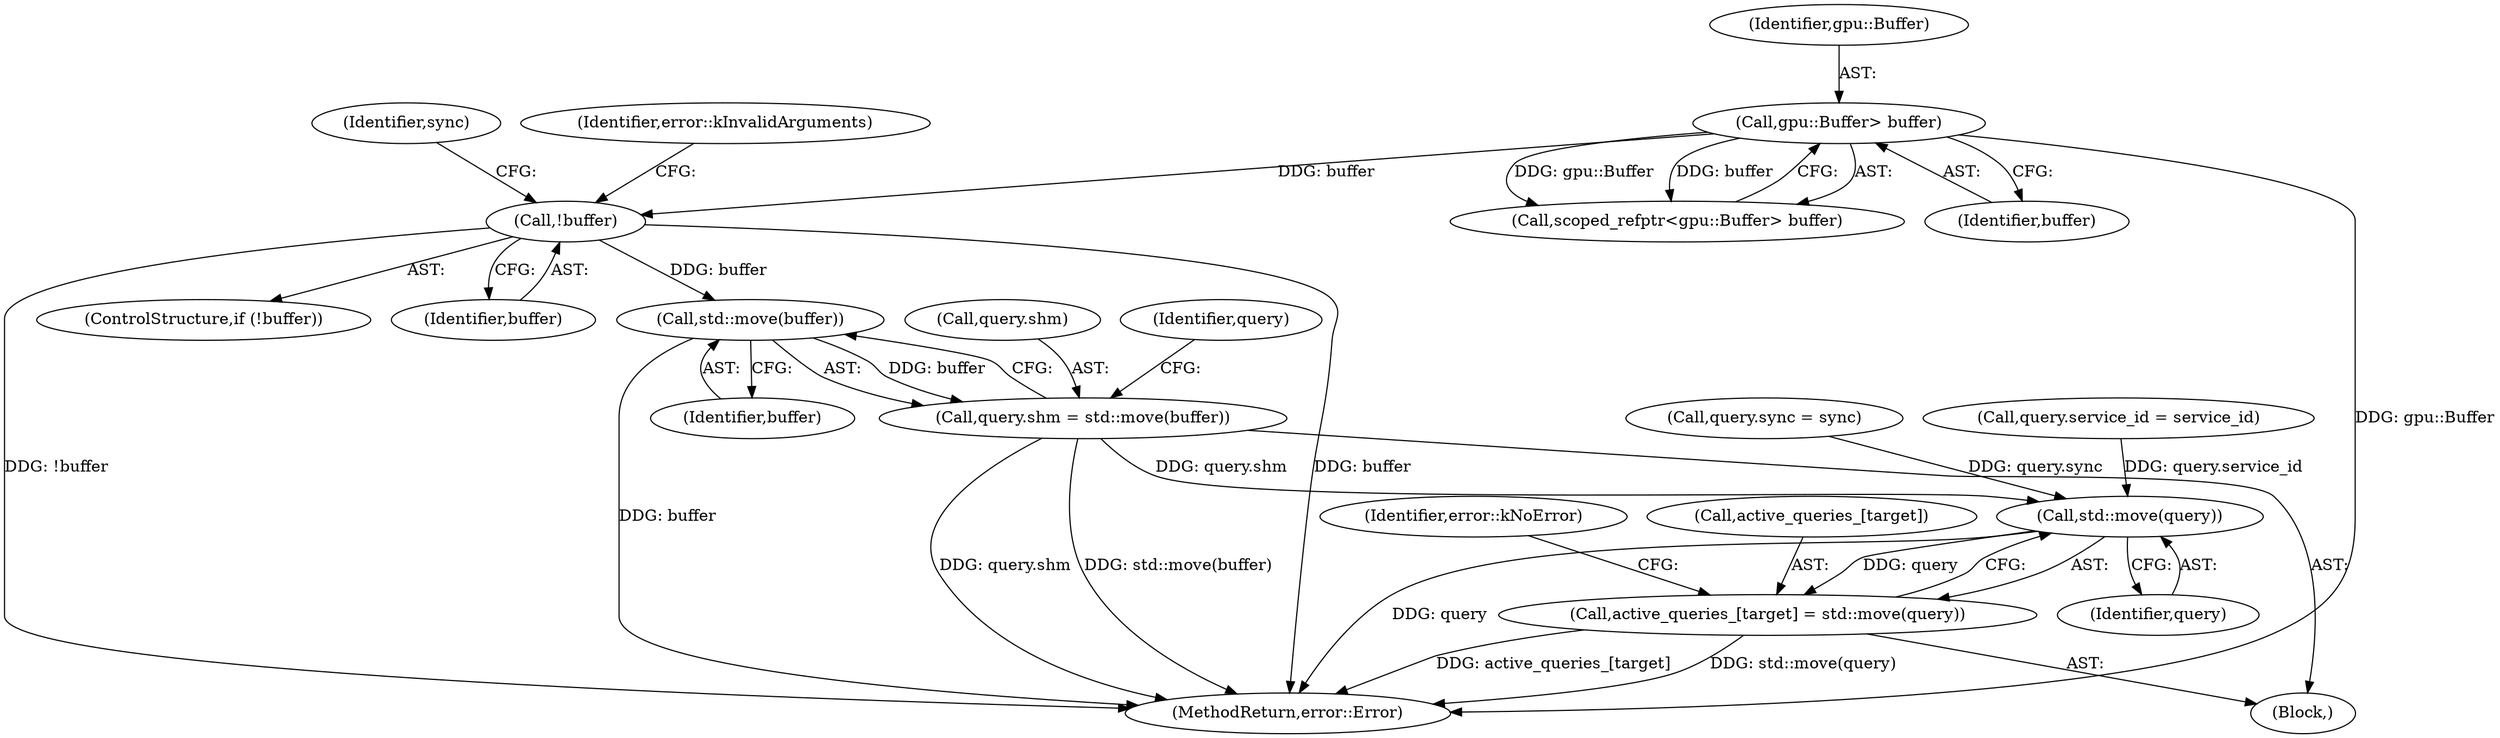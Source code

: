 digraph "0_Chrome_a4150b688a754d3d10d2ca385155b1c95d77d6ae_4@API" {
"1000226" [label="(Call,std::move(buffer))"];
"1000129" [label="(Call,!buffer)"];
"1000123" [label="(Call,gpu::Buffer> buffer)"];
"1000222" [label="(Call,query.shm = std::move(buffer))"];
"1000237" [label="(Call,std::move(query))"];
"1000233" [label="(Call,active_queries_[target] = std::move(query))"];
"1000128" [label="(ControlStructure,if (!buffer))"];
"1000130" [label="(Identifier,buffer)"];
"1000223" [label="(Call,query.shm)"];
"1000222" [label="(Call,query.shm = std::move(buffer))"];
"1000135" [label="(Identifier,sync)"];
"1000230" [label="(Identifier,query)"];
"1000124" [label="(Identifier,gpu::Buffer)"];
"1000129" [label="(Call,!buffer)"];
"1000237" [label="(Call,std::move(query))"];
"1000217" [label="(Call,query.service_id = service_id)"];
"1000240" [label="(Identifier,error::kNoError)"];
"1000125" [label="(Identifier,buffer)"];
"1000228" [label="(Call,query.sync = sync)"];
"1000233" [label="(Call,active_queries_[target] = std::move(query))"];
"1000241" [label="(MethodReturn,error::Error)"];
"1000238" [label="(Identifier,query)"];
"1000226" [label="(Call,std::move(buffer))"];
"1000132" [label="(Identifier,error::kInvalidArguments)"];
"1000234" [label="(Call,active_queries_[target])"];
"1000105" [label="(Block,)"];
"1000121" [label="(Call,scoped_refptr<gpu::Buffer> buffer)"];
"1000123" [label="(Call,gpu::Buffer> buffer)"];
"1000227" [label="(Identifier,buffer)"];
"1000226" -> "1000222"  [label="AST: "];
"1000226" -> "1000227"  [label="CFG: "];
"1000227" -> "1000226"  [label="AST: "];
"1000222" -> "1000226"  [label="CFG: "];
"1000226" -> "1000241"  [label="DDG: buffer"];
"1000226" -> "1000222"  [label="DDG: buffer"];
"1000129" -> "1000226"  [label="DDG: buffer"];
"1000129" -> "1000128"  [label="AST: "];
"1000129" -> "1000130"  [label="CFG: "];
"1000130" -> "1000129"  [label="AST: "];
"1000132" -> "1000129"  [label="CFG: "];
"1000135" -> "1000129"  [label="CFG: "];
"1000129" -> "1000241"  [label="DDG: buffer"];
"1000129" -> "1000241"  [label="DDG: !buffer"];
"1000123" -> "1000129"  [label="DDG: buffer"];
"1000123" -> "1000121"  [label="AST: "];
"1000123" -> "1000125"  [label="CFG: "];
"1000124" -> "1000123"  [label="AST: "];
"1000125" -> "1000123"  [label="AST: "];
"1000121" -> "1000123"  [label="CFG: "];
"1000123" -> "1000241"  [label="DDG: gpu::Buffer"];
"1000123" -> "1000121"  [label="DDG: gpu::Buffer"];
"1000123" -> "1000121"  [label="DDG: buffer"];
"1000222" -> "1000105"  [label="AST: "];
"1000223" -> "1000222"  [label="AST: "];
"1000230" -> "1000222"  [label="CFG: "];
"1000222" -> "1000241"  [label="DDG: std::move(buffer)"];
"1000222" -> "1000241"  [label="DDG: query.shm"];
"1000222" -> "1000237"  [label="DDG: query.shm"];
"1000237" -> "1000233"  [label="AST: "];
"1000237" -> "1000238"  [label="CFG: "];
"1000238" -> "1000237"  [label="AST: "];
"1000233" -> "1000237"  [label="CFG: "];
"1000237" -> "1000241"  [label="DDG: query"];
"1000237" -> "1000233"  [label="DDG: query"];
"1000228" -> "1000237"  [label="DDG: query.sync"];
"1000217" -> "1000237"  [label="DDG: query.service_id"];
"1000233" -> "1000105"  [label="AST: "];
"1000234" -> "1000233"  [label="AST: "];
"1000240" -> "1000233"  [label="CFG: "];
"1000233" -> "1000241"  [label="DDG: std::move(query)"];
"1000233" -> "1000241"  [label="DDG: active_queries_[target]"];
}
